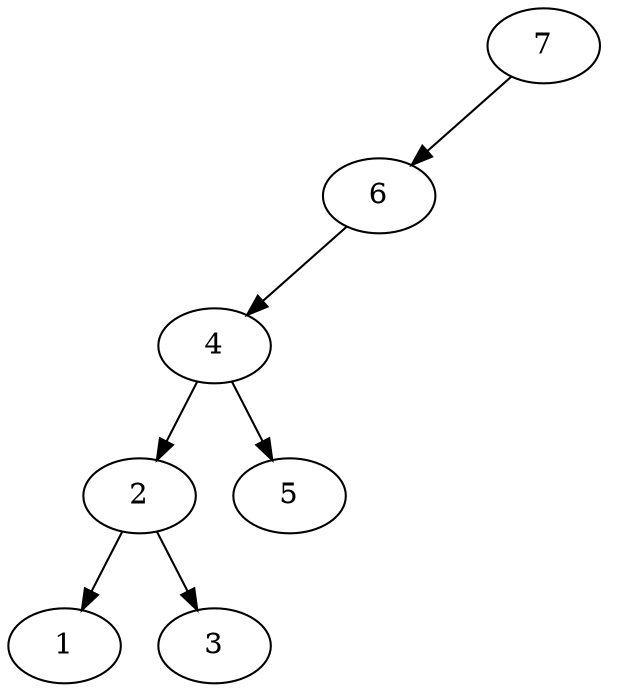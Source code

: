 digraph BSTree{
	7 -> 6;
	7 -> null7[weight=100, style=invis];null7[style=invis];
	6 -> 4;
	6 -> null6[weight=100, style=invis];null6[style=invis];
	4 -> 2;
	2 -> 1;
	2 -> 3;
	4 -> 5;
}
